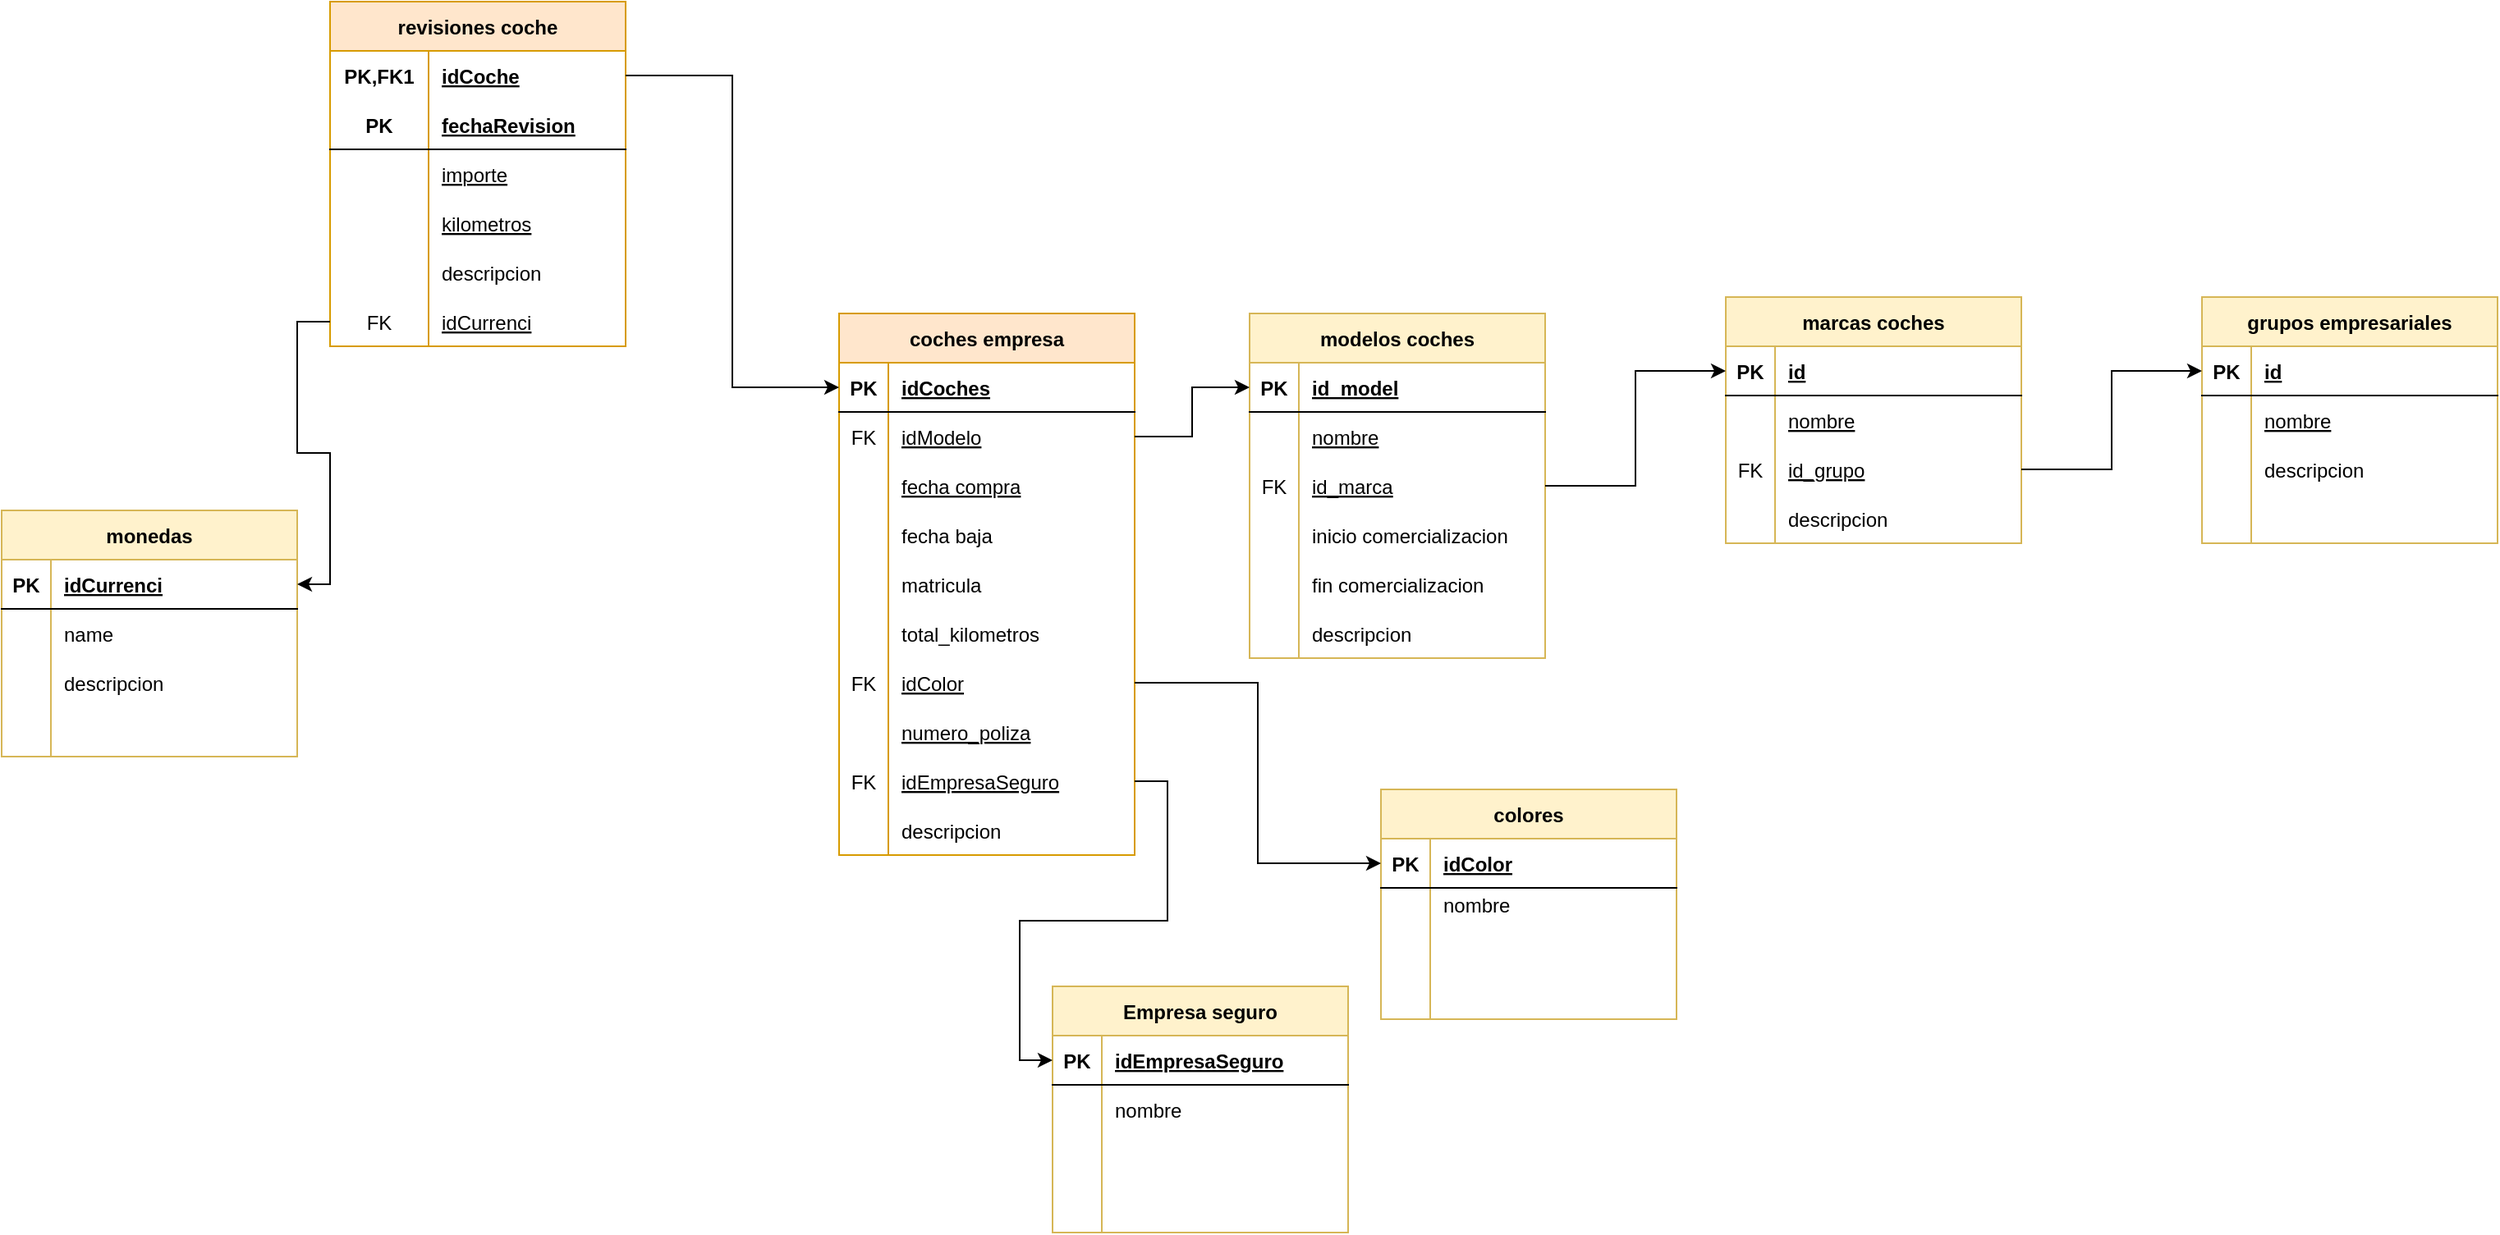 <mxfile version="20.8.16" type="device"><diagram id="R2lEEEUBdFMjLlhIrx00" name="Page-1"><mxGraphModel dx="2284" dy="836" grid="1" gridSize="10" guides="1" tooltips="1" connect="1" arrows="1" fold="1" page="1" pageScale="1" pageWidth="850" pageHeight="1100" math="0" shadow="0" extFonts="Permanent Marker^https://fonts.googleapis.com/css?family=Permanent+Marker"><root><mxCell id="0"/><mxCell id="1" parent="0"/><mxCell id="WatLV9vvhG1f9Hu7UBBU-1" value="coches empresa" style="shape=table;startSize=30;container=1;collapsible=1;childLayout=tableLayout;fixedRows=1;rowLines=0;fontStyle=1;align=center;resizeLast=1;fillColor=#ffe6cc;strokeColor=#d79b00;" vertex="1" parent="1"><mxGeometry x="20" y="280" width="180" height="330" as="geometry"/></mxCell><mxCell id="WatLV9vvhG1f9Hu7UBBU-2" value="" style="shape=tableRow;horizontal=0;startSize=0;swimlaneHead=0;swimlaneBody=0;fillColor=none;collapsible=0;dropTarget=0;points=[[0,0.5],[1,0.5]];portConstraint=eastwest;top=0;left=0;right=0;bottom=1;" vertex="1" parent="WatLV9vvhG1f9Hu7UBBU-1"><mxGeometry y="30" width="180" height="30" as="geometry"/></mxCell><mxCell id="WatLV9vvhG1f9Hu7UBBU-3" value="PK" style="shape=partialRectangle;connectable=0;fillColor=none;top=0;left=0;bottom=0;right=0;fontStyle=1;overflow=hidden;" vertex="1" parent="WatLV9vvhG1f9Hu7UBBU-2"><mxGeometry width="30" height="30" as="geometry"><mxRectangle width="30" height="30" as="alternateBounds"/></mxGeometry></mxCell><mxCell id="WatLV9vvhG1f9Hu7UBBU-4" value="idCoches" style="shape=partialRectangle;connectable=0;fillColor=none;top=0;left=0;bottom=0;right=0;align=left;spacingLeft=6;fontStyle=5;overflow=hidden;" vertex="1" parent="WatLV9vvhG1f9Hu7UBBU-2"><mxGeometry x="30" width="150" height="30" as="geometry"><mxRectangle width="150" height="30" as="alternateBounds"/></mxGeometry></mxCell><mxCell id="WatLV9vvhG1f9Hu7UBBU-5" value="" style="shape=tableRow;horizontal=0;startSize=0;swimlaneHead=0;swimlaneBody=0;fillColor=none;collapsible=0;dropTarget=0;points=[[0,0.5],[1,0.5]];portConstraint=eastwest;top=0;left=0;right=0;bottom=0;" vertex="1" parent="WatLV9vvhG1f9Hu7UBBU-1"><mxGeometry y="60" width="180" height="30" as="geometry"/></mxCell><mxCell id="WatLV9vvhG1f9Hu7UBBU-6" value="FK" style="shape=partialRectangle;connectable=0;fillColor=none;top=0;left=0;bottom=0;right=0;editable=1;overflow=hidden;" vertex="1" parent="WatLV9vvhG1f9Hu7UBBU-5"><mxGeometry width="30" height="30" as="geometry"><mxRectangle width="30" height="30" as="alternateBounds"/></mxGeometry></mxCell><mxCell id="WatLV9vvhG1f9Hu7UBBU-7" value="idModelo" style="shape=partialRectangle;connectable=0;fillColor=none;top=0;left=0;bottom=0;right=0;align=left;spacingLeft=6;overflow=hidden;fontStyle=4" vertex="1" parent="WatLV9vvhG1f9Hu7UBBU-5"><mxGeometry x="30" width="150" height="30" as="geometry"><mxRectangle width="150" height="30" as="alternateBounds"/></mxGeometry></mxCell><mxCell id="WatLV9vvhG1f9Hu7UBBU-8" value="" style="shape=tableRow;horizontal=0;startSize=0;swimlaneHead=0;swimlaneBody=0;fillColor=none;collapsible=0;dropTarget=0;points=[[0,0.5],[1,0.5]];portConstraint=eastwest;top=0;left=0;right=0;bottom=0;" vertex="1" parent="WatLV9vvhG1f9Hu7UBBU-1"><mxGeometry y="90" width="180" height="30" as="geometry"/></mxCell><mxCell id="WatLV9vvhG1f9Hu7UBBU-9" value="" style="shape=partialRectangle;connectable=0;fillColor=none;top=0;left=0;bottom=0;right=0;editable=1;overflow=hidden;" vertex="1" parent="WatLV9vvhG1f9Hu7UBBU-8"><mxGeometry width="30" height="30" as="geometry"><mxRectangle width="30" height="30" as="alternateBounds"/></mxGeometry></mxCell><mxCell id="WatLV9vvhG1f9Hu7UBBU-10" value="fecha compra" style="shape=partialRectangle;connectable=0;fillColor=none;top=0;left=0;bottom=0;right=0;align=left;spacingLeft=6;overflow=hidden;fontStyle=4" vertex="1" parent="WatLV9vvhG1f9Hu7UBBU-8"><mxGeometry x="30" width="150" height="30" as="geometry"><mxRectangle width="150" height="30" as="alternateBounds"/></mxGeometry></mxCell><mxCell id="WatLV9vvhG1f9Hu7UBBU-11" value="" style="shape=tableRow;horizontal=0;startSize=0;swimlaneHead=0;swimlaneBody=0;fillColor=none;collapsible=0;dropTarget=0;points=[[0,0.5],[1,0.5]];portConstraint=eastwest;top=0;left=0;right=0;bottom=0;" vertex="1" parent="WatLV9vvhG1f9Hu7UBBU-1"><mxGeometry y="120" width="180" height="30" as="geometry"/></mxCell><mxCell id="WatLV9vvhG1f9Hu7UBBU-12" value="" style="shape=partialRectangle;connectable=0;fillColor=none;top=0;left=0;bottom=0;right=0;editable=1;overflow=hidden;" vertex="1" parent="WatLV9vvhG1f9Hu7UBBU-11"><mxGeometry width="30" height="30" as="geometry"><mxRectangle width="30" height="30" as="alternateBounds"/></mxGeometry></mxCell><mxCell id="WatLV9vvhG1f9Hu7UBBU-13" value="fecha baja" style="shape=partialRectangle;connectable=0;fillColor=none;top=0;left=0;bottom=0;right=0;align=left;spacingLeft=6;overflow=hidden;fontStyle=0" vertex="1" parent="WatLV9vvhG1f9Hu7UBBU-11"><mxGeometry x="30" width="150" height="30" as="geometry"><mxRectangle width="150" height="30" as="alternateBounds"/></mxGeometry></mxCell><mxCell id="WatLV9vvhG1f9Hu7UBBU-62" value="" style="shape=tableRow;horizontal=0;startSize=0;swimlaneHead=0;swimlaneBody=0;fillColor=none;collapsible=0;dropTarget=0;points=[[0,0.5],[1,0.5]];portConstraint=eastwest;top=0;left=0;right=0;bottom=0;" vertex="1" parent="WatLV9vvhG1f9Hu7UBBU-1"><mxGeometry y="150" width="180" height="30" as="geometry"/></mxCell><mxCell id="WatLV9vvhG1f9Hu7UBBU-63" value="" style="shape=partialRectangle;connectable=0;fillColor=none;top=0;left=0;bottom=0;right=0;editable=1;overflow=hidden;" vertex="1" parent="WatLV9vvhG1f9Hu7UBBU-62"><mxGeometry width="30" height="30" as="geometry"><mxRectangle width="30" height="30" as="alternateBounds"/></mxGeometry></mxCell><mxCell id="WatLV9vvhG1f9Hu7UBBU-64" value="matricula" style="shape=partialRectangle;connectable=0;fillColor=none;top=0;left=0;bottom=0;right=0;align=left;spacingLeft=6;overflow=hidden;fontStyle=0" vertex="1" parent="WatLV9vvhG1f9Hu7UBBU-62"><mxGeometry x="30" width="150" height="30" as="geometry"><mxRectangle width="150" height="30" as="alternateBounds"/></mxGeometry></mxCell><mxCell id="WatLV9vvhG1f9Hu7UBBU-65" value="" style="shape=tableRow;horizontal=0;startSize=0;swimlaneHead=0;swimlaneBody=0;fillColor=none;collapsible=0;dropTarget=0;points=[[0,0.5],[1,0.5]];portConstraint=eastwest;top=0;left=0;right=0;bottom=0;" vertex="1" parent="WatLV9vvhG1f9Hu7UBBU-1"><mxGeometry y="180" width="180" height="30" as="geometry"/></mxCell><mxCell id="WatLV9vvhG1f9Hu7UBBU-66" value="" style="shape=partialRectangle;connectable=0;fillColor=none;top=0;left=0;bottom=0;right=0;editable=1;overflow=hidden;" vertex="1" parent="WatLV9vvhG1f9Hu7UBBU-65"><mxGeometry width="30" height="30" as="geometry"><mxRectangle width="30" height="30" as="alternateBounds"/></mxGeometry></mxCell><mxCell id="WatLV9vvhG1f9Hu7UBBU-67" value="total_kilometros" style="shape=partialRectangle;connectable=0;fillColor=none;top=0;left=0;bottom=0;right=0;align=left;spacingLeft=6;overflow=hidden;fontStyle=0" vertex="1" parent="WatLV9vvhG1f9Hu7UBBU-65"><mxGeometry x="30" width="150" height="30" as="geometry"><mxRectangle width="150" height="30" as="alternateBounds"/></mxGeometry></mxCell><mxCell id="WatLV9vvhG1f9Hu7UBBU-100" value="" style="shape=tableRow;horizontal=0;startSize=0;swimlaneHead=0;swimlaneBody=0;fillColor=none;collapsible=0;dropTarget=0;points=[[0,0.5],[1,0.5]];portConstraint=eastwest;top=0;left=0;right=0;bottom=0;" vertex="1" parent="WatLV9vvhG1f9Hu7UBBU-1"><mxGeometry y="210" width="180" height="30" as="geometry"/></mxCell><mxCell id="WatLV9vvhG1f9Hu7UBBU-101" value="FK" style="shape=partialRectangle;connectable=0;fillColor=none;top=0;left=0;bottom=0;right=0;editable=1;overflow=hidden;" vertex="1" parent="WatLV9vvhG1f9Hu7UBBU-100"><mxGeometry width="30" height="30" as="geometry"><mxRectangle width="30" height="30" as="alternateBounds"/></mxGeometry></mxCell><mxCell id="WatLV9vvhG1f9Hu7UBBU-102" value="idColor" style="shape=partialRectangle;connectable=0;fillColor=none;top=0;left=0;bottom=0;right=0;align=left;spacingLeft=6;overflow=hidden;fontStyle=4" vertex="1" parent="WatLV9vvhG1f9Hu7UBBU-100"><mxGeometry x="30" width="150" height="30" as="geometry"><mxRectangle width="150" height="30" as="alternateBounds"/></mxGeometry></mxCell><mxCell id="WatLV9vvhG1f9Hu7UBBU-104" value="" style="shape=tableRow;horizontal=0;startSize=0;swimlaneHead=0;swimlaneBody=0;fillColor=none;collapsible=0;dropTarget=0;points=[[0,0.5],[1,0.5]];portConstraint=eastwest;top=0;left=0;right=0;bottom=0;" vertex="1" parent="WatLV9vvhG1f9Hu7UBBU-1"><mxGeometry y="240" width="180" height="30" as="geometry"/></mxCell><mxCell id="WatLV9vvhG1f9Hu7UBBU-105" value="" style="shape=partialRectangle;connectable=0;fillColor=none;top=0;left=0;bottom=0;right=0;editable=1;overflow=hidden;" vertex="1" parent="WatLV9vvhG1f9Hu7UBBU-104"><mxGeometry width="30" height="30" as="geometry"><mxRectangle width="30" height="30" as="alternateBounds"/></mxGeometry></mxCell><mxCell id="WatLV9vvhG1f9Hu7UBBU-106" value="numero_poliza" style="shape=partialRectangle;connectable=0;fillColor=none;top=0;left=0;bottom=0;right=0;align=left;spacingLeft=6;overflow=hidden;fontStyle=4" vertex="1" parent="WatLV9vvhG1f9Hu7UBBU-104"><mxGeometry x="30" width="150" height="30" as="geometry"><mxRectangle width="150" height="30" as="alternateBounds"/></mxGeometry></mxCell><mxCell id="WatLV9vvhG1f9Hu7UBBU-107" value="" style="shape=tableRow;horizontal=0;startSize=0;swimlaneHead=0;swimlaneBody=0;fillColor=none;collapsible=0;dropTarget=0;points=[[0,0.5],[1,0.5]];portConstraint=eastwest;top=0;left=0;right=0;bottom=0;" vertex="1" parent="WatLV9vvhG1f9Hu7UBBU-1"><mxGeometry y="270" width="180" height="30" as="geometry"/></mxCell><mxCell id="WatLV9vvhG1f9Hu7UBBU-108" value="FK" style="shape=partialRectangle;connectable=0;fillColor=none;top=0;left=0;bottom=0;right=0;editable=1;overflow=hidden;" vertex="1" parent="WatLV9vvhG1f9Hu7UBBU-107"><mxGeometry width="30" height="30" as="geometry"><mxRectangle width="30" height="30" as="alternateBounds"/></mxGeometry></mxCell><mxCell id="WatLV9vvhG1f9Hu7UBBU-109" value="idEmpresaSeguro" style="shape=partialRectangle;connectable=0;fillColor=none;top=0;left=0;bottom=0;right=0;align=left;spacingLeft=6;overflow=hidden;fontStyle=4" vertex="1" parent="WatLV9vvhG1f9Hu7UBBU-107"><mxGeometry x="30" width="150" height="30" as="geometry"><mxRectangle width="150" height="30" as="alternateBounds"/></mxGeometry></mxCell><mxCell id="WatLV9vvhG1f9Hu7UBBU-125" value="" style="shape=tableRow;horizontal=0;startSize=0;swimlaneHead=0;swimlaneBody=0;fillColor=none;collapsible=0;dropTarget=0;points=[[0,0.5],[1,0.5]];portConstraint=eastwest;top=0;left=0;right=0;bottom=0;" vertex="1" parent="WatLV9vvhG1f9Hu7UBBU-1"><mxGeometry y="300" width="180" height="30" as="geometry"/></mxCell><mxCell id="WatLV9vvhG1f9Hu7UBBU-126" value="" style="shape=partialRectangle;connectable=0;fillColor=none;top=0;left=0;bottom=0;right=0;editable=1;overflow=hidden;" vertex="1" parent="WatLV9vvhG1f9Hu7UBBU-125"><mxGeometry width="30" height="30" as="geometry"><mxRectangle width="30" height="30" as="alternateBounds"/></mxGeometry></mxCell><mxCell id="WatLV9vvhG1f9Hu7UBBU-127" value="descripcion" style="shape=partialRectangle;connectable=0;fillColor=none;top=0;left=0;bottom=0;right=0;align=left;spacingLeft=6;overflow=hidden;fontStyle=0" vertex="1" parent="WatLV9vvhG1f9Hu7UBBU-125"><mxGeometry x="30" width="150" height="30" as="geometry"><mxRectangle width="150" height="30" as="alternateBounds"/></mxGeometry></mxCell><mxCell id="WatLV9vvhG1f9Hu7UBBU-14" value="modelos coches" style="shape=table;startSize=30;container=1;collapsible=1;childLayout=tableLayout;fixedRows=1;rowLines=0;fontStyle=1;align=center;resizeLast=1;fillColor=#fff2cc;strokeColor=#d6b656;" vertex="1" parent="1"><mxGeometry x="270" y="280" width="180" height="210" as="geometry"/></mxCell><mxCell id="WatLV9vvhG1f9Hu7UBBU-15" value="" style="shape=tableRow;horizontal=0;startSize=0;swimlaneHead=0;swimlaneBody=0;fillColor=none;collapsible=0;dropTarget=0;points=[[0,0.5],[1,0.5]];portConstraint=eastwest;top=0;left=0;right=0;bottom=1;" vertex="1" parent="WatLV9vvhG1f9Hu7UBBU-14"><mxGeometry y="30" width="180" height="30" as="geometry"/></mxCell><mxCell id="WatLV9vvhG1f9Hu7UBBU-16" value="PK" style="shape=partialRectangle;connectable=0;fillColor=none;top=0;left=0;bottom=0;right=0;fontStyle=1;overflow=hidden;" vertex="1" parent="WatLV9vvhG1f9Hu7UBBU-15"><mxGeometry width="30" height="30" as="geometry"><mxRectangle width="30" height="30" as="alternateBounds"/></mxGeometry></mxCell><mxCell id="WatLV9vvhG1f9Hu7UBBU-17" value="id_model" style="shape=partialRectangle;connectable=0;fillColor=none;top=0;left=0;bottom=0;right=0;align=left;spacingLeft=6;fontStyle=5;overflow=hidden;" vertex="1" parent="WatLV9vvhG1f9Hu7UBBU-15"><mxGeometry x="30" width="150" height="30" as="geometry"><mxRectangle width="150" height="30" as="alternateBounds"/></mxGeometry></mxCell><mxCell id="WatLV9vvhG1f9Hu7UBBU-18" value="" style="shape=tableRow;horizontal=0;startSize=0;swimlaneHead=0;swimlaneBody=0;fillColor=none;collapsible=0;dropTarget=0;points=[[0,0.5],[1,0.5]];portConstraint=eastwest;top=0;left=0;right=0;bottom=0;" vertex="1" parent="WatLV9vvhG1f9Hu7UBBU-14"><mxGeometry y="60" width="180" height="30" as="geometry"/></mxCell><mxCell id="WatLV9vvhG1f9Hu7UBBU-19" value="" style="shape=partialRectangle;connectable=0;fillColor=none;top=0;left=0;bottom=0;right=0;editable=1;overflow=hidden;" vertex="1" parent="WatLV9vvhG1f9Hu7UBBU-18"><mxGeometry width="30" height="30" as="geometry"><mxRectangle width="30" height="30" as="alternateBounds"/></mxGeometry></mxCell><mxCell id="WatLV9vvhG1f9Hu7UBBU-20" value="nombre" style="shape=partialRectangle;connectable=0;fillColor=none;top=0;left=0;bottom=0;right=0;align=left;spacingLeft=6;overflow=hidden;fontStyle=4" vertex="1" parent="WatLV9vvhG1f9Hu7UBBU-18"><mxGeometry x="30" width="150" height="30" as="geometry"><mxRectangle width="150" height="30" as="alternateBounds"/></mxGeometry></mxCell><mxCell id="WatLV9vvhG1f9Hu7UBBU-21" value="" style="shape=tableRow;horizontal=0;startSize=0;swimlaneHead=0;swimlaneBody=0;fillColor=none;collapsible=0;dropTarget=0;points=[[0,0.5],[1,0.5]];portConstraint=eastwest;top=0;left=0;right=0;bottom=0;" vertex="1" parent="WatLV9vvhG1f9Hu7UBBU-14"><mxGeometry y="90" width="180" height="30" as="geometry"/></mxCell><mxCell id="WatLV9vvhG1f9Hu7UBBU-22" value="FK" style="shape=partialRectangle;connectable=0;fillColor=none;top=0;left=0;bottom=0;right=0;editable=1;overflow=hidden;" vertex="1" parent="WatLV9vvhG1f9Hu7UBBU-21"><mxGeometry width="30" height="30" as="geometry"><mxRectangle width="30" height="30" as="alternateBounds"/></mxGeometry></mxCell><mxCell id="WatLV9vvhG1f9Hu7UBBU-23" value="id_marca" style="shape=partialRectangle;connectable=0;fillColor=none;top=0;left=0;bottom=0;right=0;align=left;spacingLeft=6;overflow=hidden;fontStyle=4" vertex="1" parent="WatLV9vvhG1f9Hu7UBBU-21"><mxGeometry x="30" width="150" height="30" as="geometry"><mxRectangle width="150" height="30" as="alternateBounds"/></mxGeometry></mxCell><mxCell id="WatLV9vvhG1f9Hu7UBBU-24" value="" style="shape=tableRow;horizontal=0;startSize=0;swimlaneHead=0;swimlaneBody=0;fillColor=none;collapsible=0;dropTarget=0;points=[[0,0.5],[1,0.5]];portConstraint=eastwest;top=0;left=0;right=0;bottom=0;" vertex="1" parent="WatLV9vvhG1f9Hu7UBBU-14"><mxGeometry y="120" width="180" height="30" as="geometry"/></mxCell><mxCell id="WatLV9vvhG1f9Hu7UBBU-25" value="" style="shape=partialRectangle;connectable=0;fillColor=none;top=0;left=0;bottom=0;right=0;editable=1;overflow=hidden;" vertex="1" parent="WatLV9vvhG1f9Hu7UBBU-24"><mxGeometry width="30" height="30" as="geometry"><mxRectangle width="30" height="30" as="alternateBounds"/></mxGeometry></mxCell><mxCell id="WatLV9vvhG1f9Hu7UBBU-26" value="inicio comercializacion" style="shape=partialRectangle;connectable=0;fillColor=none;top=0;left=0;bottom=0;right=0;align=left;spacingLeft=6;overflow=hidden;" vertex="1" parent="WatLV9vvhG1f9Hu7UBBU-24"><mxGeometry x="30" width="150" height="30" as="geometry"><mxRectangle width="150" height="30" as="alternateBounds"/></mxGeometry></mxCell><mxCell id="WatLV9vvhG1f9Hu7UBBU-55" value="" style="shape=tableRow;horizontal=0;startSize=0;swimlaneHead=0;swimlaneBody=0;fillColor=none;collapsible=0;dropTarget=0;points=[[0,0.5],[1,0.5]];portConstraint=eastwest;top=0;left=0;right=0;bottom=0;" vertex="1" parent="WatLV9vvhG1f9Hu7UBBU-14"><mxGeometry y="150" width="180" height="30" as="geometry"/></mxCell><mxCell id="WatLV9vvhG1f9Hu7UBBU-56" value="" style="shape=partialRectangle;connectable=0;fillColor=none;top=0;left=0;bottom=0;right=0;editable=1;overflow=hidden;" vertex="1" parent="WatLV9vvhG1f9Hu7UBBU-55"><mxGeometry width="30" height="30" as="geometry"><mxRectangle width="30" height="30" as="alternateBounds"/></mxGeometry></mxCell><mxCell id="WatLV9vvhG1f9Hu7UBBU-57" value="fin comercializacion" style="shape=partialRectangle;connectable=0;fillColor=none;top=0;left=0;bottom=0;right=0;align=left;spacingLeft=6;overflow=hidden;" vertex="1" parent="WatLV9vvhG1f9Hu7UBBU-55"><mxGeometry x="30" width="150" height="30" as="geometry"><mxRectangle width="150" height="30" as="alternateBounds"/></mxGeometry></mxCell><mxCell id="WatLV9vvhG1f9Hu7UBBU-58" value="" style="shape=tableRow;horizontal=0;startSize=0;swimlaneHead=0;swimlaneBody=0;fillColor=none;collapsible=0;dropTarget=0;points=[[0,0.5],[1,0.5]];portConstraint=eastwest;top=0;left=0;right=0;bottom=0;" vertex="1" parent="WatLV9vvhG1f9Hu7UBBU-14"><mxGeometry y="180" width="180" height="30" as="geometry"/></mxCell><mxCell id="WatLV9vvhG1f9Hu7UBBU-59" value="" style="shape=partialRectangle;connectable=0;fillColor=none;top=0;left=0;bottom=0;right=0;editable=1;overflow=hidden;" vertex="1" parent="WatLV9vvhG1f9Hu7UBBU-58"><mxGeometry width="30" height="30" as="geometry"><mxRectangle width="30" height="30" as="alternateBounds"/></mxGeometry></mxCell><mxCell id="WatLV9vvhG1f9Hu7UBBU-60" value="descripcion" style="shape=partialRectangle;connectable=0;fillColor=none;top=0;left=0;bottom=0;right=0;align=left;spacingLeft=6;overflow=hidden;" vertex="1" parent="WatLV9vvhG1f9Hu7UBBU-58"><mxGeometry x="30" width="150" height="30" as="geometry"><mxRectangle width="150" height="30" as="alternateBounds"/></mxGeometry></mxCell><mxCell id="WatLV9vvhG1f9Hu7UBBU-27" value="marcas coches" style="shape=table;startSize=30;container=1;collapsible=1;childLayout=tableLayout;fixedRows=1;rowLines=0;fontStyle=1;align=center;resizeLast=1;fillColor=#fff2cc;strokeColor=#d6b656;" vertex="1" parent="1"><mxGeometry x="560" y="270" width="180" height="150" as="geometry"/></mxCell><mxCell id="WatLV9vvhG1f9Hu7UBBU-28" value="" style="shape=tableRow;horizontal=0;startSize=0;swimlaneHead=0;swimlaneBody=0;fillColor=none;collapsible=0;dropTarget=0;points=[[0,0.5],[1,0.5]];portConstraint=eastwest;top=0;left=0;right=0;bottom=1;" vertex="1" parent="WatLV9vvhG1f9Hu7UBBU-27"><mxGeometry y="30" width="180" height="30" as="geometry"/></mxCell><mxCell id="WatLV9vvhG1f9Hu7UBBU-29" value="PK" style="shape=partialRectangle;connectable=0;fillColor=none;top=0;left=0;bottom=0;right=0;fontStyle=1;overflow=hidden;" vertex="1" parent="WatLV9vvhG1f9Hu7UBBU-28"><mxGeometry width="30" height="30" as="geometry"><mxRectangle width="30" height="30" as="alternateBounds"/></mxGeometry></mxCell><mxCell id="WatLV9vvhG1f9Hu7UBBU-30" value="id" style="shape=partialRectangle;connectable=0;fillColor=none;top=0;left=0;bottom=0;right=0;align=left;spacingLeft=6;fontStyle=5;overflow=hidden;" vertex="1" parent="WatLV9vvhG1f9Hu7UBBU-28"><mxGeometry x="30" width="150" height="30" as="geometry"><mxRectangle width="150" height="30" as="alternateBounds"/></mxGeometry></mxCell><mxCell id="WatLV9vvhG1f9Hu7UBBU-31" value="" style="shape=tableRow;horizontal=0;startSize=0;swimlaneHead=0;swimlaneBody=0;fillColor=none;collapsible=0;dropTarget=0;points=[[0,0.5],[1,0.5]];portConstraint=eastwest;top=0;left=0;right=0;bottom=0;" vertex="1" parent="WatLV9vvhG1f9Hu7UBBU-27"><mxGeometry y="60" width="180" height="30" as="geometry"/></mxCell><mxCell id="WatLV9vvhG1f9Hu7UBBU-32" value="" style="shape=partialRectangle;connectable=0;fillColor=none;top=0;left=0;bottom=0;right=0;editable=1;overflow=hidden;" vertex="1" parent="WatLV9vvhG1f9Hu7UBBU-31"><mxGeometry width="30" height="30" as="geometry"><mxRectangle width="30" height="30" as="alternateBounds"/></mxGeometry></mxCell><mxCell id="WatLV9vvhG1f9Hu7UBBU-33" value="nombre" style="shape=partialRectangle;connectable=0;fillColor=none;top=0;left=0;bottom=0;right=0;align=left;spacingLeft=6;overflow=hidden;fontStyle=4" vertex="1" parent="WatLV9vvhG1f9Hu7UBBU-31"><mxGeometry x="30" width="150" height="30" as="geometry"><mxRectangle width="150" height="30" as="alternateBounds"/></mxGeometry></mxCell><mxCell id="WatLV9vvhG1f9Hu7UBBU-34" value="" style="shape=tableRow;horizontal=0;startSize=0;swimlaneHead=0;swimlaneBody=0;fillColor=none;collapsible=0;dropTarget=0;points=[[0,0.5],[1,0.5]];portConstraint=eastwest;top=0;left=0;right=0;bottom=0;" vertex="1" parent="WatLV9vvhG1f9Hu7UBBU-27"><mxGeometry y="90" width="180" height="30" as="geometry"/></mxCell><mxCell id="WatLV9vvhG1f9Hu7UBBU-35" value="FK" style="shape=partialRectangle;connectable=0;fillColor=none;top=0;left=0;bottom=0;right=0;editable=1;overflow=hidden;" vertex="1" parent="WatLV9vvhG1f9Hu7UBBU-34"><mxGeometry width="30" height="30" as="geometry"><mxRectangle width="30" height="30" as="alternateBounds"/></mxGeometry></mxCell><mxCell id="WatLV9vvhG1f9Hu7UBBU-36" value="id_grupo" style="shape=partialRectangle;connectable=0;fillColor=none;top=0;left=0;bottom=0;right=0;align=left;spacingLeft=6;overflow=hidden;fontStyle=4" vertex="1" parent="WatLV9vvhG1f9Hu7UBBU-34"><mxGeometry x="30" width="150" height="30" as="geometry"><mxRectangle width="150" height="30" as="alternateBounds"/></mxGeometry></mxCell><mxCell id="WatLV9vvhG1f9Hu7UBBU-37" value="" style="shape=tableRow;horizontal=0;startSize=0;swimlaneHead=0;swimlaneBody=0;fillColor=none;collapsible=0;dropTarget=0;points=[[0,0.5],[1,0.5]];portConstraint=eastwest;top=0;left=0;right=0;bottom=0;" vertex="1" parent="WatLV9vvhG1f9Hu7UBBU-27"><mxGeometry y="120" width="180" height="30" as="geometry"/></mxCell><mxCell id="WatLV9vvhG1f9Hu7UBBU-38" value="" style="shape=partialRectangle;connectable=0;fillColor=none;top=0;left=0;bottom=0;right=0;editable=1;overflow=hidden;" vertex="1" parent="WatLV9vvhG1f9Hu7UBBU-37"><mxGeometry width="30" height="30" as="geometry"><mxRectangle width="30" height="30" as="alternateBounds"/></mxGeometry></mxCell><mxCell id="WatLV9vvhG1f9Hu7UBBU-39" value="descripcion" style="shape=partialRectangle;connectable=0;fillColor=none;top=0;left=0;bottom=0;right=0;align=left;spacingLeft=6;overflow=hidden;" vertex="1" parent="WatLV9vvhG1f9Hu7UBBU-37"><mxGeometry x="30" width="150" height="30" as="geometry"><mxRectangle width="150" height="30" as="alternateBounds"/></mxGeometry></mxCell><mxCell id="WatLV9vvhG1f9Hu7UBBU-40" value="grupos empresariales" style="shape=table;startSize=30;container=1;collapsible=1;childLayout=tableLayout;fixedRows=1;rowLines=0;fontStyle=1;align=center;resizeLast=1;fillColor=#fff2cc;strokeColor=#d6b656;" vertex="1" parent="1"><mxGeometry x="850" y="270" width="180" height="150" as="geometry"/></mxCell><mxCell id="WatLV9vvhG1f9Hu7UBBU-41" value="" style="shape=tableRow;horizontal=0;startSize=0;swimlaneHead=0;swimlaneBody=0;fillColor=none;collapsible=0;dropTarget=0;points=[[0,0.5],[1,0.5]];portConstraint=eastwest;top=0;left=0;right=0;bottom=1;" vertex="1" parent="WatLV9vvhG1f9Hu7UBBU-40"><mxGeometry y="30" width="180" height="30" as="geometry"/></mxCell><mxCell id="WatLV9vvhG1f9Hu7UBBU-42" value="PK" style="shape=partialRectangle;connectable=0;fillColor=none;top=0;left=0;bottom=0;right=0;fontStyle=1;overflow=hidden;" vertex="1" parent="WatLV9vvhG1f9Hu7UBBU-41"><mxGeometry width="30" height="30" as="geometry"><mxRectangle width="30" height="30" as="alternateBounds"/></mxGeometry></mxCell><mxCell id="WatLV9vvhG1f9Hu7UBBU-43" value="id" style="shape=partialRectangle;connectable=0;fillColor=none;top=0;left=0;bottom=0;right=0;align=left;spacingLeft=6;fontStyle=5;overflow=hidden;" vertex="1" parent="WatLV9vvhG1f9Hu7UBBU-41"><mxGeometry x="30" width="150" height="30" as="geometry"><mxRectangle width="150" height="30" as="alternateBounds"/></mxGeometry></mxCell><mxCell id="WatLV9vvhG1f9Hu7UBBU-44" value="" style="shape=tableRow;horizontal=0;startSize=0;swimlaneHead=0;swimlaneBody=0;fillColor=none;collapsible=0;dropTarget=0;points=[[0,0.5],[1,0.5]];portConstraint=eastwest;top=0;left=0;right=0;bottom=0;" vertex="1" parent="WatLV9vvhG1f9Hu7UBBU-40"><mxGeometry y="60" width="180" height="30" as="geometry"/></mxCell><mxCell id="WatLV9vvhG1f9Hu7UBBU-45" value="" style="shape=partialRectangle;connectable=0;fillColor=none;top=0;left=0;bottom=0;right=0;editable=1;overflow=hidden;" vertex="1" parent="WatLV9vvhG1f9Hu7UBBU-44"><mxGeometry width="30" height="30" as="geometry"><mxRectangle width="30" height="30" as="alternateBounds"/></mxGeometry></mxCell><mxCell id="WatLV9vvhG1f9Hu7UBBU-46" value="nombre" style="shape=partialRectangle;connectable=0;fillColor=none;top=0;left=0;bottom=0;right=0;align=left;spacingLeft=6;overflow=hidden;fontStyle=4" vertex="1" parent="WatLV9vvhG1f9Hu7UBBU-44"><mxGeometry x="30" width="150" height="30" as="geometry"><mxRectangle width="150" height="30" as="alternateBounds"/></mxGeometry></mxCell><mxCell id="WatLV9vvhG1f9Hu7UBBU-47" value="" style="shape=tableRow;horizontal=0;startSize=0;swimlaneHead=0;swimlaneBody=0;fillColor=none;collapsible=0;dropTarget=0;points=[[0,0.5],[1,0.5]];portConstraint=eastwest;top=0;left=0;right=0;bottom=0;" vertex="1" parent="WatLV9vvhG1f9Hu7UBBU-40"><mxGeometry y="90" width="180" height="30" as="geometry"/></mxCell><mxCell id="WatLV9vvhG1f9Hu7UBBU-48" value="" style="shape=partialRectangle;connectable=0;fillColor=none;top=0;left=0;bottom=0;right=0;editable=1;overflow=hidden;" vertex="1" parent="WatLV9vvhG1f9Hu7UBBU-47"><mxGeometry width="30" height="30" as="geometry"><mxRectangle width="30" height="30" as="alternateBounds"/></mxGeometry></mxCell><mxCell id="WatLV9vvhG1f9Hu7UBBU-49" value="descripcion" style="shape=partialRectangle;connectable=0;fillColor=none;top=0;left=0;bottom=0;right=0;align=left;spacingLeft=6;overflow=hidden;" vertex="1" parent="WatLV9vvhG1f9Hu7UBBU-47"><mxGeometry x="30" width="150" height="30" as="geometry"><mxRectangle width="150" height="30" as="alternateBounds"/></mxGeometry></mxCell><mxCell id="WatLV9vvhG1f9Hu7UBBU-50" value="" style="shape=tableRow;horizontal=0;startSize=0;swimlaneHead=0;swimlaneBody=0;fillColor=none;collapsible=0;dropTarget=0;points=[[0,0.5],[1,0.5]];portConstraint=eastwest;top=0;left=0;right=0;bottom=0;" vertex="1" parent="WatLV9vvhG1f9Hu7UBBU-40"><mxGeometry y="120" width="180" height="30" as="geometry"/></mxCell><mxCell id="WatLV9vvhG1f9Hu7UBBU-51" value="" style="shape=partialRectangle;connectable=0;fillColor=none;top=0;left=0;bottom=0;right=0;editable=1;overflow=hidden;" vertex="1" parent="WatLV9vvhG1f9Hu7UBBU-50"><mxGeometry width="30" height="30" as="geometry"><mxRectangle width="30" height="30" as="alternateBounds"/></mxGeometry></mxCell><mxCell id="WatLV9vvhG1f9Hu7UBBU-52" value="" style="shape=partialRectangle;connectable=0;fillColor=none;top=0;left=0;bottom=0;right=0;align=left;spacingLeft=6;overflow=hidden;" vertex="1" parent="WatLV9vvhG1f9Hu7UBBU-50"><mxGeometry x="30" width="150" height="30" as="geometry"><mxRectangle width="150" height="30" as="alternateBounds"/></mxGeometry></mxCell><mxCell id="WatLV9vvhG1f9Hu7UBBU-53" style="edgeStyle=orthogonalEdgeStyle;rounded=0;orthogonalLoop=1;jettySize=auto;html=1;entryX=0;entryY=0.5;entryDx=0;entryDy=0;" edge="1" parent="1" source="WatLV9vvhG1f9Hu7UBBU-34" target="WatLV9vvhG1f9Hu7UBBU-41"><mxGeometry relative="1" as="geometry"/></mxCell><mxCell id="WatLV9vvhG1f9Hu7UBBU-54" style="edgeStyle=orthogonalEdgeStyle;rounded=0;orthogonalLoop=1;jettySize=auto;html=1;entryX=0;entryY=0.5;entryDx=0;entryDy=0;" edge="1" parent="1" source="WatLV9vvhG1f9Hu7UBBU-21" target="WatLV9vvhG1f9Hu7UBBU-28"><mxGeometry relative="1" as="geometry"/></mxCell><mxCell id="WatLV9vvhG1f9Hu7UBBU-61" style="edgeStyle=orthogonalEdgeStyle;rounded=0;orthogonalLoop=1;jettySize=auto;html=1;entryX=0;entryY=0.5;entryDx=0;entryDy=0;" edge="1" parent="1" source="WatLV9vvhG1f9Hu7UBBU-5" target="WatLV9vvhG1f9Hu7UBBU-15"><mxGeometry relative="1" as="geometry"/></mxCell><mxCell id="WatLV9vvhG1f9Hu7UBBU-87" value="colores" style="shape=table;startSize=30;container=1;collapsible=1;childLayout=tableLayout;fixedRows=1;rowLines=0;fontStyle=1;align=center;resizeLast=1;fillColor=#fff2cc;strokeColor=#d6b656;" vertex="1" parent="1"><mxGeometry x="350" y="570" width="180" height="140" as="geometry"/></mxCell><mxCell id="WatLV9vvhG1f9Hu7UBBU-88" value="" style="shape=tableRow;horizontal=0;startSize=0;swimlaneHead=0;swimlaneBody=0;fillColor=none;collapsible=0;dropTarget=0;points=[[0,0.5],[1,0.5]];portConstraint=eastwest;top=0;left=0;right=0;bottom=1;" vertex="1" parent="WatLV9vvhG1f9Hu7UBBU-87"><mxGeometry y="30" width="180" height="30" as="geometry"/></mxCell><mxCell id="WatLV9vvhG1f9Hu7UBBU-89" value="PK" style="shape=partialRectangle;connectable=0;fillColor=none;top=0;left=0;bottom=0;right=0;fontStyle=1;overflow=hidden;" vertex="1" parent="WatLV9vvhG1f9Hu7UBBU-88"><mxGeometry width="30" height="30" as="geometry"><mxRectangle width="30" height="30" as="alternateBounds"/></mxGeometry></mxCell><mxCell id="WatLV9vvhG1f9Hu7UBBU-90" value="idColor" style="shape=partialRectangle;connectable=0;fillColor=none;top=0;left=0;bottom=0;right=0;align=left;spacingLeft=6;fontStyle=5;overflow=hidden;" vertex="1" parent="WatLV9vvhG1f9Hu7UBBU-88"><mxGeometry x="30" width="150" height="30" as="geometry"><mxRectangle width="150" height="30" as="alternateBounds"/></mxGeometry></mxCell><mxCell id="WatLV9vvhG1f9Hu7UBBU-91" value="" style="shape=tableRow;horizontal=0;startSize=0;swimlaneHead=0;swimlaneBody=0;fillColor=none;collapsible=0;dropTarget=0;points=[[0,0.5],[1,0.5]];portConstraint=eastwest;top=0;left=0;right=0;bottom=0;" vertex="1" parent="WatLV9vvhG1f9Hu7UBBU-87"><mxGeometry y="60" width="180" height="20" as="geometry"/></mxCell><mxCell id="WatLV9vvhG1f9Hu7UBBU-92" value="" style="shape=partialRectangle;connectable=0;fillColor=none;top=0;left=0;bottom=0;right=0;editable=1;overflow=hidden;" vertex="1" parent="WatLV9vvhG1f9Hu7UBBU-91"><mxGeometry width="30" height="20" as="geometry"><mxRectangle width="30" height="20" as="alternateBounds"/></mxGeometry></mxCell><mxCell id="WatLV9vvhG1f9Hu7UBBU-93" value="nombre" style="shape=partialRectangle;connectable=0;fillColor=none;top=0;left=0;bottom=0;right=0;align=left;spacingLeft=6;overflow=hidden;" vertex="1" parent="WatLV9vvhG1f9Hu7UBBU-91"><mxGeometry x="30" width="150" height="20" as="geometry"><mxRectangle width="150" height="20" as="alternateBounds"/></mxGeometry></mxCell><mxCell id="WatLV9vvhG1f9Hu7UBBU-94" value="" style="shape=tableRow;horizontal=0;startSize=0;swimlaneHead=0;swimlaneBody=0;fillColor=none;collapsible=0;dropTarget=0;points=[[0,0.5],[1,0.5]];portConstraint=eastwest;top=0;left=0;right=0;bottom=0;" vertex="1" parent="WatLV9vvhG1f9Hu7UBBU-87"><mxGeometry y="80" width="180" height="30" as="geometry"/></mxCell><mxCell id="WatLV9vvhG1f9Hu7UBBU-95" value="" style="shape=partialRectangle;connectable=0;fillColor=none;top=0;left=0;bottom=0;right=0;editable=1;overflow=hidden;" vertex="1" parent="WatLV9vvhG1f9Hu7UBBU-94"><mxGeometry width="30" height="30" as="geometry"><mxRectangle width="30" height="30" as="alternateBounds"/></mxGeometry></mxCell><mxCell id="WatLV9vvhG1f9Hu7UBBU-96" value="" style="shape=partialRectangle;connectable=0;fillColor=none;top=0;left=0;bottom=0;right=0;align=left;spacingLeft=6;overflow=hidden;" vertex="1" parent="WatLV9vvhG1f9Hu7UBBU-94"><mxGeometry x="30" width="150" height="30" as="geometry"><mxRectangle width="150" height="30" as="alternateBounds"/></mxGeometry></mxCell><mxCell id="WatLV9vvhG1f9Hu7UBBU-97" value="" style="shape=tableRow;horizontal=0;startSize=0;swimlaneHead=0;swimlaneBody=0;fillColor=none;collapsible=0;dropTarget=0;points=[[0,0.5],[1,0.5]];portConstraint=eastwest;top=0;left=0;right=0;bottom=0;" vertex="1" parent="WatLV9vvhG1f9Hu7UBBU-87"><mxGeometry y="110" width="180" height="30" as="geometry"/></mxCell><mxCell id="WatLV9vvhG1f9Hu7UBBU-98" value="" style="shape=partialRectangle;connectable=0;fillColor=none;top=0;left=0;bottom=0;right=0;editable=1;overflow=hidden;" vertex="1" parent="WatLV9vvhG1f9Hu7UBBU-97"><mxGeometry width="30" height="30" as="geometry"><mxRectangle width="30" height="30" as="alternateBounds"/></mxGeometry></mxCell><mxCell id="WatLV9vvhG1f9Hu7UBBU-99" value="" style="shape=partialRectangle;connectable=0;fillColor=none;top=0;left=0;bottom=0;right=0;align=left;spacingLeft=6;overflow=hidden;" vertex="1" parent="WatLV9vvhG1f9Hu7UBBU-97"><mxGeometry x="30" width="150" height="30" as="geometry"><mxRectangle width="150" height="30" as="alternateBounds"/></mxGeometry></mxCell><mxCell id="WatLV9vvhG1f9Hu7UBBU-103" style="edgeStyle=orthogonalEdgeStyle;rounded=0;orthogonalLoop=1;jettySize=auto;html=1;entryX=0;entryY=0.5;entryDx=0;entryDy=0;" edge="1" parent="1" source="WatLV9vvhG1f9Hu7UBBU-100" target="WatLV9vvhG1f9Hu7UBBU-88"><mxGeometry relative="1" as="geometry"/></mxCell><mxCell id="WatLV9vvhG1f9Hu7UBBU-110" value="Empresa seguro" style="shape=table;startSize=30;container=1;collapsible=1;childLayout=tableLayout;fixedRows=1;rowLines=0;fontStyle=1;align=center;resizeLast=1;fillColor=#fff2cc;strokeColor=#d6b656;" vertex="1" parent="1"><mxGeometry x="150" y="690" width="180" height="150" as="geometry"/></mxCell><mxCell id="WatLV9vvhG1f9Hu7UBBU-111" value="" style="shape=tableRow;horizontal=0;startSize=0;swimlaneHead=0;swimlaneBody=0;fillColor=none;collapsible=0;dropTarget=0;points=[[0,0.5],[1,0.5]];portConstraint=eastwest;top=0;left=0;right=0;bottom=1;" vertex="1" parent="WatLV9vvhG1f9Hu7UBBU-110"><mxGeometry y="30" width="180" height="30" as="geometry"/></mxCell><mxCell id="WatLV9vvhG1f9Hu7UBBU-112" value="PK" style="shape=partialRectangle;connectable=0;fillColor=none;top=0;left=0;bottom=0;right=0;fontStyle=1;overflow=hidden;" vertex="1" parent="WatLV9vvhG1f9Hu7UBBU-111"><mxGeometry width="30" height="30" as="geometry"><mxRectangle width="30" height="30" as="alternateBounds"/></mxGeometry></mxCell><mxCell id="WatLV9vvhG1f9Hu7UBBU-113" value="idEmpresaSeguro" style="shape=partialRectangle;connectable=0;fillColor=none;top=0;left=0;bottom=0;right=0;align=left;spacingLeft=6;fontStyle=5;overflow=hidden;" vertex="1" parent="WatLV9vvhG1f9Hu7UBBU-111"><mxGeometry x="30" width="150" height="30" as="geometry"><mxRectangle width="150" height="30" as="alternateBounds"/></mxGeometry></mxCell><mxCell id="WatLV9vvhG1f9Hu7UBBU-114" value="" style="shape=tableRow;horizontal=0;startSize=0;swimlaneHead=0;swimlaneBody=0;fillColor=none;collapsible=0;dropTarget=0;points=[[0,0.5],[1,0.5]];portConstraint=eastwest;top=0;left=0;right=0;bottom=0;" vertex="1" parent="WatLV9vvhG1f9Hu7UBBU-110"><mxGeometry y="60" width="180" height="30" as="geometry"/></mxCell><mxCell id="WatLV9vvhG1f9Hu7UBBU-115" value="" style="shape=partialRectangle;connectable=0;fillColor=none;top=0;left=0;bottom=0;right=0;editable=1;overflow=hidden;" vertex="1" parent="WatLV9vvhG1f9Hu7UBBU-114"><mxGeometry width="30" height="30" as="geometry"><mxRectangle width="30" height="30" as="alternateBounds"/></mxGeometry></mxCell><mxCell id="WatLV9vvhG1f9Hu7UBBU-116" value="nombre" style="shape=partialRectangle;connectable=0;fillColor=none;top=0;left=0;bottom=0;right=0;align=left;spacingLeft=6;overflow=hidden;" vertex="1" parent="WatLV9vvhG1f9Hu7UBBU-114"><mxGeometry x="30" width="150" height="30" as="geometry"><mxRectangle width="150" height="30" as="alternateBounds"/></mxGeometry></mxCell><mxCell id="WatLV9vvhG1f9Hu7UBBU-117" value="" style="shape=tableRow;horizontal=0;startSize=0;swimlaneHead=0;swimlaneBody=0;fillColor=none;collapsible=0;dropTarget=0;points=[[0,0.5],[1,0.5]];portConstraint=eastwest;top=0;left=0;right=0;bottom=0;" vertex="1" parent="WatLV9vvhG1f9Hu7UBBU-110"><mxGeometry y="90" width="180" height="30" as="geometry"/></mxCell><mxCell id="WatLV9vvhG1f9Hu7UBBU-118" value="" style="shape=partialRectangle;connectable=0;fillColor=none;top=0;left=0;bottom=0;right=0;editable=1;overflow=hidden;" vertex="1" parent="WatLV9vvhG1f9Hu7UBBU-117"><mxGeometry width="30" height="30" as="geometry"><mxRectangle width="30" height="30" as="alternateBounds"/></mxGeometry></mxCell><mxCell id="WatLV9vvhG1f9Hu7UBBU-119" value="" style="shape=partialRectangle;connectable=0;fillColor=none;top=0;left=0;bottom=0;right=0;align=left;spacingLeft=6;overflow=hidden;" vertex="1" parent="WatLV9vvhG1f9Hu7UBBU-117"><mxGeometry x="30" width="150" height="30" as="geometry"><mxRectangle width="150" height="30" as="alternateBounds"/></mxGeometry></mxCell><mxCell id="WatLV9vvhG1f9Hu7UBBU-120" value="" style="shape=tableRow;horizontal=0;startSize=0;swimlaneHead=0;swimlaneBody=0;fillColor=none;collapsible=0;dropTarget=0;points=[[0,0.5],[1,0.5]];portConstraint=eastwest;top=0;left=0;right=0;bottom=0;" vertex="1" parent="WatLV9vvhG1f9Hu7UBBU-110"><mxGeometry y="120" width="180" height="30" as="geometry"/></mxCell><mxCell id="WatLV9vvhG1f9Hu7UBBU-121" value="" style="shape=partialRectangle;connectable=0;fillColor=none;top=0;left=0;bottom=0;right=0;editable=1;overflow=hidden;" vertex="1" parent="WatLV9vvhG1f9Hu7UBBU-120"><mxGeometry width="30" height="30" as="geometry"><mxRectangle width="30" height="30" as="alternateBounds"/></mxGeometry></mxCell><mxCell id="WatLV9vvhG1f9Hu7UBBU-122" value="" style="shape=partialRectangle;connectable=0;fillColor=none;top=0;left=0;bottom=0;right=0;align=left;spacingLeft=6;overflow=hidden;" vertex="1" parent="WatLV9vvhG1f9Hu7UBBU-120"><mxGeometry x="30" width="150" height="30" as="geometry"><mxRectangle width="150" height="30" as="alternateBounds"/></mxGeometry></mxCell><mxCell id="WatLV9vvhG1f9Hu7UBBU-124" style="edgeStyle=orthogonalEdgeStyle;rounded=0;orthogonalLoop=1;jettySize=auto;html=1;entryX=0;entryY=0.5;entryDx=0;entryDy=0;" edge="1" parent="1" source="WatLV9vvhG1f9Hu7UBBU-107" target="WatLV9vvhG1f9Hu7UBBU-111"><mxGeometry relative="1" as="geometry"/></mxCell><mxCell id="WatLV9vvhG1f9Hu7UBBU-128" value="revisiones coche" style="shape=table;startSize=30;container=1;collapsible=1;childLayout=tableLayout;fixedRows=1;rowLines=0;fontStyle=1;align=center;resizeLast=1;fillColor=#ffe6cc;strokeColor=#d79b00;" vertex="1" parent="1"><mxGeometry x="-290" y="90" width="180" height="210" as="geometry"/></mxCell><mxCell id="WatLV9vvhG1f9Hu7UBBU-129" value="" style="shape=tableRow;horizontal=0;startSize=0;swimlaneHead=0;swimlaneBody=0;fillColor=none;collapsible=0;dropTarget=0;points=[[0,0.5],[1,0.5]];portConstraint=eastwest;top=0;left=0;right=0;bottom=0;" vertex="1" parent="WatLV9vvhG1f9Hu7UBBU-128"><mxGeometry y="30" width="180" height="30" as="geometry"/></mxCell><mxCell id="WatLV9vvhG1f9Hu7UBBU-130" value="PK,FK1" style="shape=partialRectangle;connectable=0;fillColor=none;top=0;left=0;bottom=0;right=0;fontStyle=1;overflow=hidden;" vertex="1" parent="WatLV9vvhG1f9Hu7UBBU-129"><mxGeometry width="60" height="30" as="geometry"><mxRectangle width="60" height="30" as="alternateBounds"/></mxGeometry></mxCell><mxCell id="WatLV9vvhG1f9Hu7UBBU-131" value="idCoche" style="shape=partialRectangle;connectable=0;fillColor=none;top=0;left=0;bottom=0;right=0;align=left;spacingLeft=6;fontStyle=5;overflow=hidden;" vertex="1" parent="WatLV9vvhG1f9Hu7UBBU-129"><mxGeometry x="60" width="120" height="30" as="geometry"><mxRectangle width="120" height="30" as="alternateBounds"/></mxGeometry></mxCell><mxCell id="WatLV9vvhG1f9Hu7UBBU-132" value="" style="shape=tableRow;horizontal=0;startSize=0;swimlaneHead=0;swimlaneBody=0;fillColor=none;collapsible=0;dropTarget=0;points=[[0,0.5],[1,0.5]];portConstraint=eastwest;top=0;left=0;right=0;bottom=1;" vertex="1" parent="WatLV9vvhG1f9Hu7UBBU-128"><mxGeometry y="60" width="180" height="30" as="geometry"/></mxCell><mxCell id="WatLV9vvhG1f9Hu7UBBU-133" value="PK" style="shape=partialRectangle;connectable=0;fillColor=none;top=0;left=0;bottom=0;right=0;fontStyle=1;overflow=hidden;" vertex="1" parent="WatLV9vvhG1f9Hu7UBBU-132"><mxGeometry width="60" height="30" as="geometry"><mxRectangle width="60" height="30" as="alternateBounds"/></mxGeometry></mxCell><mxCell id="WatLV9vvhG1f9Hu7UBBU-134" value="fechaRevision" style="shape=partialRectangle;connectable=0;fillColor=none;top=0;left=0;bottom=0;right=0;align=left;spacingLeft=6;fontStyle=5;overflow=hidden;" vertex="1" parent="WatLV9vvhG1f9Hu7UBBU-132"><mxGeometry x="60" width="120" height="30" as="geometry"><mxRectangle width="120" height="30" as="alternateBounds"/></mxGeometry></mxCell><mxCell id="WatLV9vvhG1f9Hu7UBBU-135" value="" style="shape=tableRow;horizontal=0;startSize=0;swimlaneHead=0;swimlaneBody=0;fillColor=none;collapsible=0;dropTarget=0;points=[[0,0.5],[1,0.5]];portConstraint=eastwest;top=0;left=0;right=0;bottom=0;" vertex="1" parent="WatLV9vvhG1f9Hu7UBBU-128"><mxGeometry y="90" width="180" height="30" as="geometry"/></mxCell><mxCell id="WatLV9vvhG1f9Hu7UBBU-136" value="" style="shape=partialRectangle;connectable=0;fillColor=none;top=0;left=0;bottom=0;right=0;editable=1;overflow=hidden;" vertex="1" parent="WatLV9vvhG1f9Hu7UBBU-135"><mxGeometry width="60" height="30" as="geometry"><mxRectangle width="60" height="30" as="alternateBounds"/></mxGeometry></mxCell><mxCell id="WatLV9vvhG1f9Hu7UBBU-137" value="importe" style="shape=partialRectangle;connectable=0;fillColor=none;top=0;left=0;bottom=0;right=0;align=left;spacingLeft=6;overflow=hidden;fontStyle=4" vertex="1" parent="WatLV9vvhG1f9Hu7UBBU-135"><mxGeometry x="60" width="120" height="30" as="geometry"><mxRectangle width="120" height="30" as="alternateBounds"/></mxGeometry></mxCell><mxCell id="WatLV9vvhG1f9Hu7UBBU-138" value="" style="shape=tableRow;horizontal=0;startSize=0;swimlaneHead=0;swimlaneBody=0;fillColor=none;collapsible=0;dropTarget=0;points=[[0,0.5],[1,0.5]];portConstraint=eastwest;top=0;left=0;right=0;bottom=0;" vertex="1" parent="WatLV9vvhG1f9Hu7UBBU-128"><mxGeometry y="120" width="180" height="30" as="geometry"/></mxCell><mxCell id="WatLV9vvhG1f9Hu7UBBU-139" value="" style="shape=partialRectangle;connectable=0;fillColor=none;top=0;left=0;bottom=0;right=0;editable=1;overflow=hidden;" vertex="1" parent="WatLV9vvhG1f9Hu7UBBU-138"><mxGeometry width="60" height="30" as="geometry"><mxRectangle width="60" height="30" as="alternateBounds"/></mxGeometry></mxCell><mxCell id="WatLV9vvhG1f9Hu7UBBU-140" value="kilometros" style="shape=partialRectangle;connectable=0;fillColor=none;top=0;left=0;bottom=0;right=0;align=left;spacingLeft=6;overflow=hidden;fontStyle=4" vertex="1" parent="WatLV9vvhG1f9Hu7UBBU-138"><mxGeometry x="60" width="120" height="30" as="geometry"><mxRectangle width="120" height="30" as="alternateBounds"/></mxGeometry></mxCell><mxCell id="WatLV9vvhG1f9Hu7UBBU-142" value="" style="shape=tableRow;horizontal=0;startSize=0;swimlaneHead=0;swimlaneBody=0;fillColor=none;collapsible=0;dropTarget=0;points=[[0,0.5],[1,0.5]];portConstraint=eastwest;top=0;left=0;right=0;bottom=0;" vertex="1" parent="WatLV9vvhG1f9Hu7UBBU-128"><mxGeometry y="150" width="180" height="30" as="geometry"/></mxCell><mxCell id="WatLV9vvhG1f9Hu7UBBU-143" value="" style="shape=partialRectangle;connectable=0;fillColor=none;top=0;left=0;bottom=0;right=0;editable=1;overflow=hidden;" vertex="1" parent="WatLV9vvhG1f9Hu7UBBU-142"><mxGeometry width="60" height="30" as="geometry"><mxRectangle width="60" height="30" as="alternateBounds"/></mxGeometry></mxCell><mxCell id="WatLV9vvhG1f9Hu7UBBU-144" value="descripcion" style="shape=partialRectangle;connectable=0;fillColor=none;top=0;left=0;bottom=0;right=0;align=left;spacingLeft=6;overflow=hidden;" vertex="1" parent="WatLV9vvhG1f9Hu7UBBU-142"><mxGeometry x="60" width="120" height="30" as="geometry"><mxRectangle width="120" height="30" as="alternateBounds"/></mxGeometry></mxCell><mxCell id="WatLV9vvhG1f9Hu7UBBU-145" value="" style="shape=tableRow;horizontal=0;startSize=0;swimlaneHead=0;swimlaneBody=0;fillColor=none;collapsible=0;dropTarget=0;points=[[0,0.5],[1,0.5]];portConstraint=eastwest;top=0;left=0;right=0;bottom=0;" vertex="1" parent="WatLV9vvhG1f9Hu7UBBU-128"><mxGeometry y="180" width="180" height="30" as="geometry"/></mxCell><mxCell id="WatLV9vvhG1f9Hu7UBBU-146" value="FK" style="shape=partialRectangle;connectable=0;fillColor=none;top=0;left=0;bottom=0;right=0;editable=1;overflow=hidden;" vertex="1" parent="WatLV9vvhG1f9Hu7UBBU-145"><mxGeometry width="60" height="30" as="geometry"><mxRectangle width="60" height="30" as="alternateBounds"/></mxGeometry></mxCell><mxCell id="WatLV9vvhG1f9Hu7UBBU-147" value="idCurrenci" style="shape=partialRectangle;connectable=0;fillColor=none;top=0;left=0;bottom=0;right=0;align=left;spacingLeft=6;overflow=hidden;fontStyle=4" vertex="1" parent="WatLV9vvhG1f9Hu7UBBU-145"><mxGeometry x="60" width="120" height="30" as="geometry"><mxRectangle width="120" height="30" as="alternateBounds"/></mxGeometry></mxCell><mxCell id="WatLV9vvhG1f9Hu7UBBU-141" style="edgeStyle=orthogonalEdgeStyle;rounded=0;orthogonalLoop=1;jettySize=auto;html=1;entryX=0;entryY=0.5;entryDx=0;entryDy=0;" edge="1" parent="1" source="WatLV9vvhG1f9Hu7UBBU-129" target="WatLV9vvhG1f9Hu7UBBU-2"><mxGeometry relative="1" as="geometry"/></mxCell><mxCell id="WatLV9vvhG1f9Hu7UBBU-148" value="monedas" style="shape=table;startSize=30;container=1;collapsible=1;childLayout=tableLayout;fixedRows=1;rowLines=0;fontStyle=1;align=center;resizeLast=1;fillColor=#fff2cc;strokeColor=#d6b656;" vertex="1" parent="1"><mxGeometry x="-490" y="400" width="180" height="150" as="geometry"/></mxCell><mxCell id="WatLV9vvhG1f9Hu7UBBU-149" value="" style="shape=tableRow;horizontal=0;startSize=0;swimlaneHead=0;swimlaneBody=0;fillColor=none;collapsible=0;dropTarget=0;points=[[0,0.5],[1,0.5]];portConstraint=eastwest;top=0;left=0;right=0;bottom=1;" vertex="1" parent="WatLV9vvhG1f9Hu7UBBU-148"><mxGeometry y="30" width="180" height="30" as="geometry"/></mxCell><mxCell id="WatLV9vvhG1f9Hu7UBBU-150" value="PK" style="shape=partialRectangle;connectable=0;fillColor=none;top=0;left=0;bottom=0;right=0;fontStyle=1;overflow=hidden;" vertex="1" parent="WatLV9vvhG1f9Hu7UBBU-149"><mxGeometry width="30" height="30" as="geometry"><mxRectangle width="30" height="30" as="alternateBounds"/></mxGeometry></mxCell><mxCell id="WatLV9vvhG1f9Hu7UBBU-151" value="idCurrenci" style="shape=partialRectangle;connectable=0;fillColor=none;top=0;left=0;bottom=0;right=0;align=left;spacingLeft=6;fontStyle=5;overflow=hidden;" vertex="1" parent="WatLV9vvhG1f9Hu7UBBU-149"><mxGeometry x="30" width="150" height="30" as="geometry"><mxRectangle width="150" height="30" as="alternateBounds"/></mxGeometry></mxCell><mxCell id="WatLV9vvhG1f9Hu7UBBU-152" value="" style="shape=tableRow;horizontal=0;startSize=0;swimlaneHead=0;swimlaneBody=0;fillColor=none;collapsible=0;dropTarget=0;points=[[0,0.5],[1,0.5]];portConstraint=eastwest;top=0;left=0;right=0;bottom=0;" vertex="1" parent="WatLV9vvhG1f9Hu7UBBU-148"><mxGeometry y="60" width="180" height="30" as="geometry"/></mxCell><mxCell id="WatLV9vvhG1f9Hu7UBBU-153" value="" style="shape=partialRectangle;connectable=0;fillColor=none;top=0;left=0;bottom=0;right=0;editable=1;overflow=hidden;" vertex="1" parent="WatLV9vvhG1f9Hu7UBBU-152"><mxGeometry width="30" height="30" as="geometry"><mxRectangle width="30" height="30" as="alternateBounds"/></mxGeometry></mxCell><mxCell id="WatLV9vvhG1f9Hu7UBBU-154" value="name" style="shape=partialRectangle;connectable=0;fillColor=none;top=0;left=0;bottom=0;right=0;align=left;spacingLeft=6;overflow=hidden;" vertex="1" parent="WatLV9vvhG1f9Hu7UBBU-152"><mxGeometry x="30" width="150" height="30" as="geometry"><mxRectangle width="150" height="30" as="alternateBounds"/></mxGeometry></mxCell><mxCell id="WatLV9vvhG1f9Hu7UBBU-155" value="" style="shape=tableRow;horizontal=0;startSize=0;swimlaneHead=0;swimlaneBody=0;fillColor=none;collapsible=0;dropTarget=0;points=[[0,0.5],[1,0.5]];portConstraint=eastwest;top=0;left=0;right=0;bottom=0;" vertex="1" parent="WatLV9vvhG1f9Hu7UBBU-148"><mxGeometry y="90" width="180" height="30" as="geometry"/></mxCell><mxCell id="WatLV9vvhG1f9Hu7UBBU-156" value="" style="shape=partialRectangle;connectable=0;fillColor=none;top=0;left=0;bottom=0;right=0;editable=1;overflow=hidden;" vertex="1" parent="WatLV9vvhG1f9Hu7UBBU-155"><mxGeometry width="30" height="30" as="geometry"><mxRectangle width="30" height="30" as="alternateBounds"/></mxGeometry></mxCell><mxCell id="WatLV9vvhG1f9Hu7UBBU-157" value="descripcion" style="shape=partialRectangle;connectable=0;fillColor=none;top=0;left=0;bottom=0;right=0;align=left;spacingLeft=6;overflow=hidden;" vertex="1" parent="WatLV9vvhG1f9Hu7UBBU-155"><mxGeometry x="30" width="150" height="30" as="geometry"><mxRectangle width="150" height="30" as="alternateBounds"/></mxGeometry></mxCell><mxCell id="WatLV9vvhG1f9Hu7UBBU-158" value="" style="shape=tableRow;horizontal=0;startSize=0;swimlaneHead=0;swimlaneBody=0;fillColor=none;collapsible=0;dropTarget=0;points=[[0,0.5],[1,0.5]];portConstraint=eastwest;top=0;left=0;right=0;bottom=0;" vertex="1" parent="WatLV9vvhG1f9Hu7UBBU-148"><mxGeometry y="120" width="180" height="30" as="geometry"/></mxCell><mxCell id="WatLV9vvhG1f9Hu7UBBU-159" value="" style="shape=partialRectangle;connectable=0;fillColor=none;top=0;left=0;bottom=0;right=0;editable=1;overflow=hidden;" vertex="1" parent="WatLV9vvhG1f9Hu7UBBU-158"><mxGeometry width="30" height="30" as="geometry"><mxRectangle width="30" height="30" as="alternateBounds"/></mxGeometry></mxCell><mxCell id="WatLV9vvhG1f9Hu7UBBU-160" value="" style="shape=partialRectangle;connectable=0;fillColor=none;top=0;left=0;bottom=0;right=0;align=left;spacingLeft=6;overflow=hidden;" vertex="1" parent="WatLV9vvhG1f9Hu7UBBU-158"><mxGeometry x="30" width="150" height="30" as="geometry"><mxRectangle width="150" height="30" as="alternateBounds"/></mxGeometry></mxCell><mxCell id="WatLV9vvhG1f9Hu7UBBU-161" style="edgeStyle=orthogonalEdgeStyle;rounded=0;orthogonalLoop=1;jettySize=auto;html=1;entryX=1;entryY=0.5;entryDx=0;entryDy=0;" edge="1" parent="1" source="WatLV9vvhG1f9Hu7UBBU-145" target="WatLV9vvhG1f9Hu7UBBU-149"><mxGeometry relative="1" as="geometry"/></mxCell></root></mxGraphModel></diagram></mxfile>